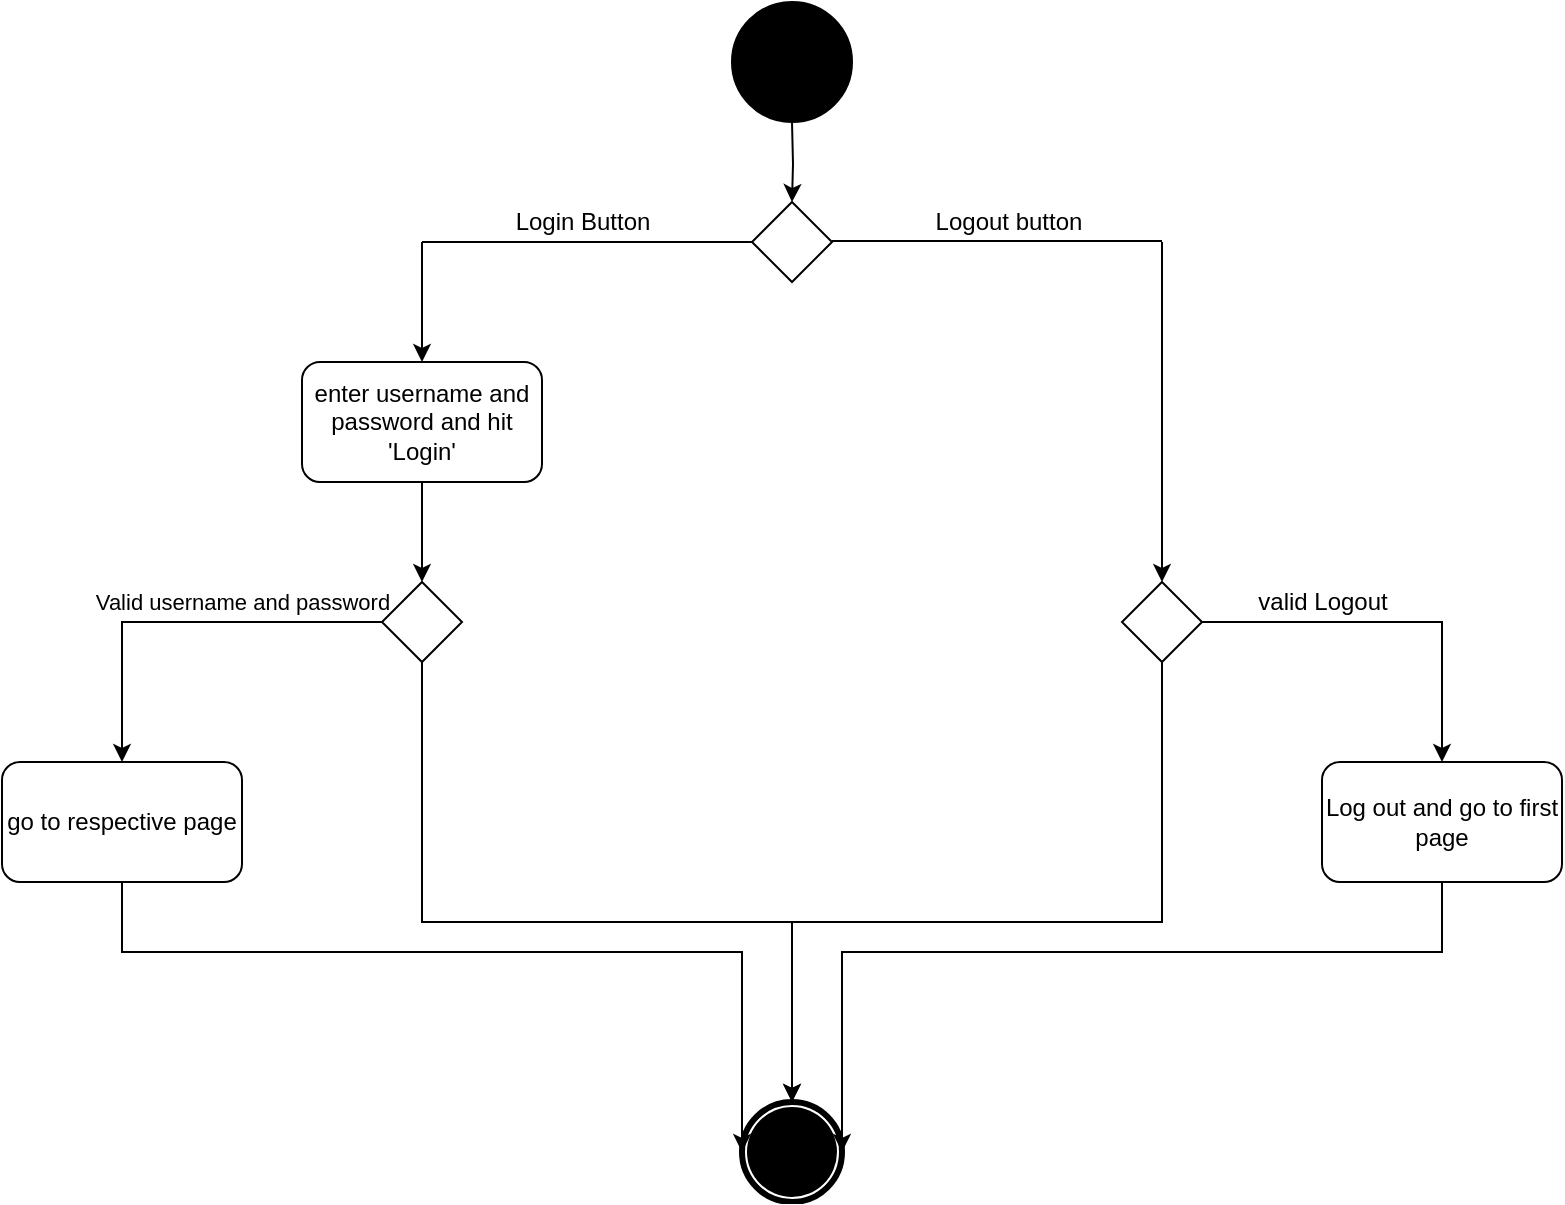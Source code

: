 <mxfile version="13.1.8" type="device"><diagram id="_ELjUzxfxcwWQpgLxFOT" name="Page-1"><mxGraphModel dx="1185" dy="630" grid="1" gridSize="10" guides="1" tooltips="1" connect="1" arrows="1" fold="1" page="1" pageScale="1" pageWidth="850" pageHeight="1100" math="0" shadow="0"><root><mxCell id="0"/><mxCell id="1" parent="0"/><mxCell id="VCY9ttFSDFgO_QRnzEYp-31" value="" style="edgeStyle=orthogonalEdgeStyle;rounded=0;orthogonalLoop=1;jettySize=auto;html=1;" parent="1" target="VCY9ttFSDFgO_QRnzEYp-18" edge="1"><mxGeometry relative="1" as="geometry"><mxPoint x="415" y="70" as="sourcePoint"/></mxGeometry></mxCell><mxCell id="VCY9ttFSDFgO_QRnzEYp-18" value="" style="rhombus;whiteSpace=wrap;html=1;" parent="1" vertex="1"><mxGeometry x="395" y="110" width="40" height="40" as="geometry"/></mxCell><mxCell id="VCY9ttFSDFgO_QRnzEYp-20" value="" style="endArrow=none;html=1;entryX=0;entryY=0.5;entryDx=0;entryDy=0;" parent="1" target="VCY9ttFSDFgO_QRnzEYp-18" edge="1"><mxGeometry width="50" height="50" relative="1" as="geometry"><mxPoint x="230" y="130" as="sourcePoint"/><mxPoint x="450" y="360" as="targetPoint"/></mxGeometry></mxCell><mxCell id="VCY9ttFSDFgO_QRnzEYp-22" value="" style="endArrow=none;html=1;entryX=0;entryY=0.5;entryDx=0;entryDy=0;" parent="1" edge="1"><mxGeometry width="50" height="50" relative="1" as="geometry"><mxPoint x="435" y="129.5" as="sourcePoint"/><mxPoint x="600" y="129.5" as="targetPoint"/></mxGeometry></mxCell><mxCell id="VCY9ttFSDFgO_QRnzEYp-23" value="" style="endArrow=classic;html=1;" parent="1" edge="1"><mxGeometry width="50" height="50" relative="1" as="geometry"><mxPoint x="230" y="130" as="sourcePoint"/><mxPoint x="230" y="190" as="targetPoint"/></mxGeometry></mxCell><mxCell id="VCY9ttFSDFgO_QRnzEYp-24" value="" style="endArrow=classic;html=1;entryX=0.5;entryY=0;entryDx=0;entryDy=0;" parent="1" edge="1" target="VCY9ttFSDFgO_QRnzEYp-28"><mxGeometry width="50" height="50" relative="1" as="geometry"><mxPoint x="600" y="130" as="sourcePoint"/><mxPoint x="600" y="190" as="targetPoint"/></mxGeometry></mxCell><mxCell id="VCY9ttFSDFgO_QRnzEYp-25" value="Login Button" style="text;html=1;align=center;verticalAlign=middle;resizable=0;points=[];autosize=1;" parent="1" vertex="1"><mxGeometry x="270" y="110" width="80" height="20" as="geometry"/></mxCell><mxCell id="VCY9ttFSDFgO_QRnzEYp-26" value="Logout button" style="text;html=1;align=center;verticalAlign=middle;resizable=0;points=[];autosize=1;" parent="1" vertex="1"><mxGeometry x="478" y="110" width="90" height="20" as="geometry"/></mxCell><mxCell id="VCY9ttFSDFgO_QRnzEYp-34" value="" style="edgeStyle=orthogonalEdgeStyle;rounded=0;orthogonalLoop=1;jettySize=auto;html=1;" parent="1" source="VCY9ttFSDFgO_QRnzEYp-27" target="VCY9ttFSDFgO_QRnzEYp-33" edge="1"><mxGeometry relative="1" as="geometry"/></mxCell><mxCell id="VCY9ttFSDFgO_QRnzEYp-54" style="edgeStyle=orthogonalEdgeStyle;rounded=0;orthogonalLoop=1;jettySize=auto;html=1;entryX=0.5;entryY=0;entryDx=0;entryDy=0;" parent="1" source="VCY9ttFSDFgO_QRnzEYp-27" target="VCY9ttFSDFgO_QRnzEYp-46" edge="1"><mxGeometry relative="1" as="geometry"><mxPoint x="410" y="430" as="targetPoint"/><Array as="points"><mxPoint x="230" y="470"/><mxPoint x="415" y="470"/></Array></mxGeometry></mxCell><mxCell id="VCY9ttFSDFgO_QRnzEYp-27" value="" style="rhombus;whiteSpace=wrap;html=1;" parent="1" vertex="1"><mxGeometry x="210" y="300" width="40" height="40" as="geometry"/></mxCell><mxCell id="VCY9ttFSDFgO_QRnzEYp-42" value="" style="edgeStyle=orthogonalEdgeStyle;rounded=0;orthogonalLoop=1;jettySize=auto;html=1;" parent="1" source="VCY9ttFSDFgO_QRnzEYp-28" target="VCY9ttFSDFgO_QRnzEYp-35" edge="1"><mxGeometry relative="1" as="geometry"/></mxCell><mxCell id="VCY9ttFSDFgO_QRnzEYp-56" style="edgeStyle=orthogonalEdgeStyle;rounded=0;orthogonalLoop=1;jettySize=auto;html=1;entryX=0.5;entryY=0;entryDx=0;entryDy=0;" parent="1" source="VCY9ttFSDFgO_QRnzEYp-28" target="VCY9ttFSDFgO_QRnzEYp-46" edge="1"><mxGeometry relative="1" as="geometry"><mxPoint x="430" y="430" as="targetPoint"/><Array as="points"><mxPoint x="600" y="470"/><mxPoint x="415" y="470"/></Array></mxGeometry></mxCell><mxCell id="VCY9ttFSDFgO_QRnzEYp-28" value="" style="rhombus;whiteSpace=wrap;html=1;" parent="1" vertex="1"><mxGeometry x="580" y="300" width="40" height="40" as="geometry"/></mxCell><mxCell id="VCY9ttFSDFgO_QRnzEYp-53" style="edgeStyle=orthogonalEdgeStyle;rounded=0;orthogonalLoop=1;jettySize=auto;html=1;entryX=0;entryY=0.5;entryDx=0;entryDy=0;" parent="1" source="VCY9ttFSDFgO_QRnzEYp-33" target="VCY9ttFSDFgO_QRnzEYp-46" edge="1"><mxGeometry relative="1" as="geometry"><mxPoint x="80" y="480" as="targetPoint"/><Array as="points"><mxPoint x="80" y="485"/></Array></mxGeometry></mxCell><mxCell id="VCY9ttFSDFgO_QRnzEYp-33" value="go to respective page" style="rounded=1;whiteSpace=wrap;html=1;" parent="1" vertex="1"><mxGeometry x="20" y="390" width="120" height="60" as="geometry"/></mxCell><mxCell id="VCY9ttFSDFgO_QRnzEYp-55" style="edgeStyle=orthogonalEdgeStyle;rounded=0;orthogonalLoop=1;jettySize=auto;html=1;entryX=1;entryY=0.5;entryDx=0;entryDy=0;" parent="1" source="VCY9ttFSDFgO_QRnzEYp-35" target="VCY9ttFSDFgO_QRnzEYp-46" edge="1"><mxGeometry relative="1" as="geometry"><mxPoint x="450" y="490" as="targetPoint"/><Array as="points"><mxPoint x="740" y="485"/></Array></mxGeometry></mxCell><mxCell id="VCY9ttFSDFgO_QRnzEYp-35" value="Log out and go to first page" style="rounded=1;whiteSpace=wrap;html=1;" parent="1" vertex="1"><mxGeometry x="680" y="390" width="120" height="60" as="geometry"/></mxCell><mxCell id="VCY9ttFSDFgO_QRnzEYp-43" value="&lt;font style=&quot;font-size: 11px&quot;&gt;Valid username and password&lt;/font&gt;" style="text;html=1;align=center;verticalAlign=middle;resizable=0;points=[];autosize=1;" parent="1" vertex="1"><mxGeometry x="60" y="300" width="160" height="20" as="geometry"/></mxCell><mxCell id="VCY9ttFSDFgO_QRnzEYp-44" value="valid Logout" style="text;html=1;align=center;verticalAlign=middle;resizable=0;points=[];autosize=1;" parent="1" vertex="1"><mxGeometry x="640" y="300" width="80" height="20" as="geometry"/></mxCell><mxCell id="VCY9ttFSDFgO_QRnzEYp-45" value="" style="ellipse;whiteSpace=wrap;html=1;aspect=fixed;fillColor=#000000;" parent="1" vertex="1"><mxGeometry x="385" y="10" width="60" height="60" as="geometry"/></mxCell><mxCell id="VCY9ttFSDFgO_QRnzEYp-46" value="" style="shape=mxgraph.bpmn.shape;html=1;verticalLabelPosition=bottom;labelBackgroundColor=#ffffff;verticalAlign=top;align=center;perimeter=ellipsePerimeter;outlineConnect=0;outline=end;symbol=terminate;fillColor=none;gradientColor=#ffffff;" parent="1" vertex="1"><mxGeometry x="390" y="560" width="50" height="50" as="geometry"/></mxCell><mxCell id="CfRUpp-cZdpaeVXaKqx4-2" style="edgeStyle=orthogonalEdgeStyle;rounded=0;orthogonalLoop=1;jettySize=auto;html=1;entryX=0.5;entryY=0;entryDx=0;entryDy=0;" edge="1" parent="1" source="CfRUpp-cZdpaeVXaKqx4-1" target="VCY9ttFSDFgO_QRnzEYp-27"><mxGeometry relative="1" as="geometry"/></mxCell><mxCell id="CfRUpp-cZdpaeVXaKqx4-1" value="enter username and password and hit 'Login'" style="rounded=1;whiteSpace=wrap;html=1;" vertex="1" parent="1"><mxGeometry x="170" y="190" width="120" height="60" as="geometry"/></mxCell></root></mxGraphModel></diagram></mxfile>